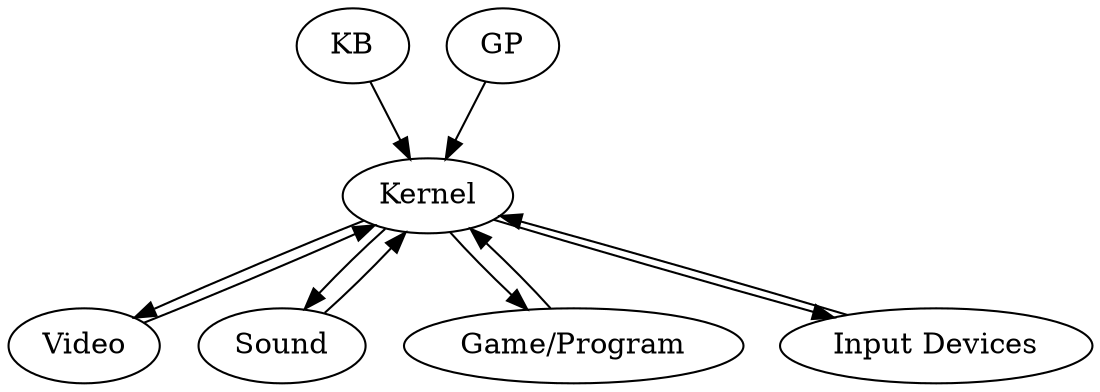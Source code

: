 // To compile this graph into an SVG image, type:
//
//     dot -Tsvg -o top_level_design.svg top_level_design.dot
//
// Dot is also capable of generating other file types, such as .png and .ps
// files.
digraph top_level_design {
    component_0 [label="Kernel"]
    component_1 [label="Video"]
    component_2 [label="Sound"]
    component_3 [label="Game/Program"]
    component_4 [label="Input Devices"]
    component_5 [label="KB"]
    component_6 [label="GP"]

    // Kernel points at...
    component_0 -> component_1
    component_0 -> component_2
    component_0 -> component_3
    component_0 -> component_4

    // Kernel is pointed at by...
    component_1 -> component_0
    component_2 -> component_0
    component_3 -> component_0
    component_4 -> component_0
    component_5 -> component_0
    component_6 -> component_0
}
